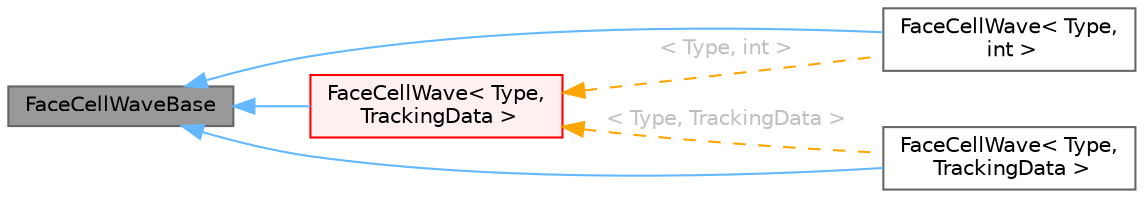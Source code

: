 digraph "FaceCellWaveBase"
{
 // LATEX_PDF_SIZE
  bgcolor="transparent";
  edge [fontname=Helvetica,fontsize=10,labelfontname=Helvetica,labelfontsize=10];
  node [fontname=Helvetica,fontsize=10,shape=box,height=0.2,width=0.4];
  rankdir="LR";
  Node1 [id="Node000001",label="FaceCellWaveBase",height=0.2,width=0.4,color="gray40", fillcolor="grey60", style="filled", fontcolor="black",tooltip=" "];
  Node1 -> Node2 [id="edge1_Node000001_Node000002",dir="back",color="steelblue1",style="solid",tooltip=" "];
  Node2 [id="Node000002",label="FaceCellWave\< Type,\l int \>",height=0.2,width=0.4,color="gray40", fillcolor="white", style="filled",URL="$classFoam_1_1FaceCellWave.html",tooltip=" "];
  Node1 -> Node3 [id="edge2_Node000001_Node000003",dir="back",color="steelblue1",style="solid",tooltip=" "];
  Node3 [id="Node000003",label="FaceCellWave\< Type,\l TrackingData \>",height=0.2,width=0.4,color="gray40", fillcolor="white", style="filled",URL="$classFoam_1_1FaceCellWave.html",tooltip=" "];
  Node1 -> Node4 [id="edge3_Node000001_Node000004",dir="back",color="steelblue1",style="solid",tooltip=" "];
  Node4 [id="Node000004",label="FaceCellWave\< Type,\l TrackingData \>",height=0.2,width=0.4,color="red", fillcolor="#FFF0F0", style="filled",URL="$classFoam_1_1FaceCellWave.html",tooltip="Wave propagation of information through grid. Every iteration information goes through one layer of c..."];
  Node4 -> Node2 [id="edge4_Node000004_Node000002",dir="back",color="orange",style="dashed",tooltip=" ",label=" \< Type, int \>",fontcolor="grey" ];
  Node4 -> Node3 [id="edge5_Node000004_Node000003",dir="back",color="orange",style="dashed",tooltip=" ",label=" \< Type, TrackingData \>",fontcolor="grey" ];
}
